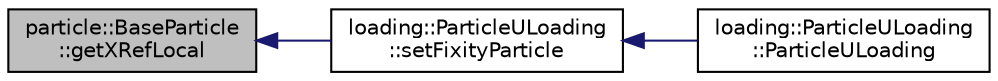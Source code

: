 digraph "particle::BaseParticle::getXRefLocal"
{
  edge [fontname="Helvetica",fontsize="10",labelfontname="Helvetica",labelfontsize="10"];
  node [fontname="Helvetica",fontsize="10",shape=record];
  rankdir="LR";
  Node129 [label="particle::BaseParticle\l::getXRefLocal",height=0.2,width=0.4,color="black", fillcolor="grey75", style="filled", fontcolor="black"];
  Node129 -> Node130 [dir="back",color="midnightblue",fontsize="10",style="solid",fontname="Helvetica"];
  Node130 [label="loading::ParticleULoading\l::setFixityParticle",height=0.2,width=0.4,color="black", fillcolor="white", style="filled",URL="$classloading_1_1ParticleULoading.html#adbf2c6ab75080fece4f4e5ce882eb584",tooltip="Applies displacement boundary condition. "];
  Node130 -> Node131 [dir="back",color="midnightblue",fontsize="10",style="solid",fontname="Helvetica"];
  Node131 [label="loading::ParticleULoading\l::ParticleULoading",height=0.2,width=0.4,color="black", fillcolor="white", style="filled",URL="$classloading_1_1ParticleULoading.html#a201f7ea41ac879c2f86a89f0bb06b421",tooltip="Constructor. "];
}
